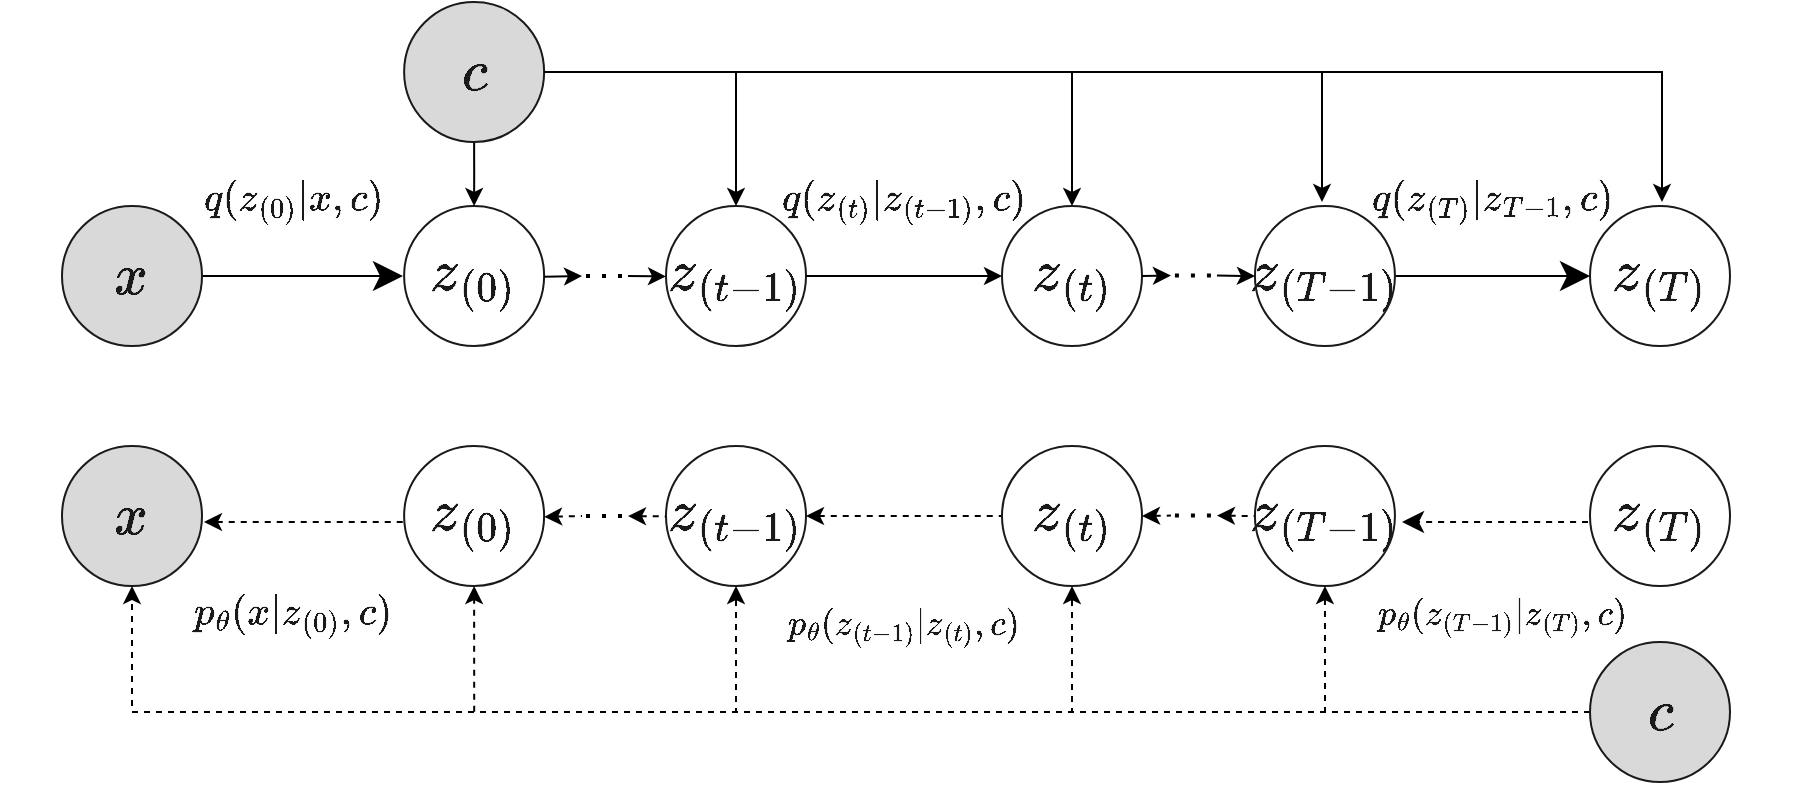 <mxfile version="22.0.4" type="github">
  <diagram id="a45cf8ec-cd66-6f27-3ac3-be6e809c9e4a" name="Page-1">
    <mxGraphModel dx="1235" dy="1869" grid="1" gridSize="10" guides="1" tooltips="1" connect="1" arrows="1" fold="1" page="1" pageScale="1" pageWidth="827" pageHeight="1169" background="none" math="1" shadow="0">
      <root>
        <mxCell id="0" />
        <mxCell id="1" parent="0" />
        <mxCell id="-l9Mk85zTir52LxoKMyz-21" value="" style="ellipse;whiteSpace=wrap;html=1;aspect=fixed;fontSize=72;fontColor=#1A1A1A;" parent="1" vertex="1">
          <mxGeometry height="2.75" as="geometry" />
        </mxCell>
        <mxCell id="yYQM654mNQ_PplyAX5R--28" style="edgeStyle=orthogonalEdgeStyle;rounded=1;jumpSize=16;orthogonalLoop=1;jettySize=auto;html=1;fontSize=20;fontColor=#3399FF;startArrow=none;startFill=0;endArrow=none;endFill=0;startSize=17;endSize=12;" parent="1" source="yYQM654mNQ_PplyAX5R--29" edge="1">
          <mxGeometry relative="1" as="geometry">
            <mxPoint x="100.47" y="77.0" as="targetPoint" />
          </mxGeometry>
        </mxCell>
        <mxCell id="yYQM654mNQ_PplyAX5R--29" value="&lt;font style=&quot;font-size: 25px;&quot;&gt;$$x$$&lt;/font&gt;" style="ellipse;whiteSpace=wrap;html=1;aspect=fixed;strokeColor=#1A1A1A;fontSize=9;fontColor=#1A1A1A;fillColor=#D9D9D9;gradientColor=none;" parent="1" vertex="1">
          <mxGeometry x="30" y="42.0" width="70" height="70" as="geometry" />
        </mxCell>
        <mxCell id="yYQM654mNQ_PplyAX5R--31" value="&lt;font style=&quot;font-size: 25px;&quot;&gt;$$z_{(0)}$$&lt;/font&gt;" style="ellipse;whiteSpace=wrap;html=1;aspect=fixed;strokeColor=#1A1A1A;fontSize=9;fontColor=#1A1A1A;fillColor=#FFFFFF;" parent="1" vertex="1">
          <mxGeometry x="201.06" y="42.0" width="70" height="70" as="geometry" />
        </mxCell>
        <mxCell id="yYQM654mNQ_PplyAX5R--32" value="" style="endArrow=classic;html=1;rounded=1;fontSize=25;fontColor=#1A1A1A;startSize=17;endSize=12;jumpSize=16;" parent="1" edge="1">
          <mxGeometry width="50" height="50" relative="1" as="geometry">
            <mxPoint x="100.41" y="77.0" as="sourcePoint" />
            <mxPoint x="200.47" y="77.0" as="targetPoint" />
          </mxGeometry>
        </mxCell>
        <mxCell id="yYQM654mNQ_PplyAX5R--33" value="&lt;font style=&quot;font-size: 17px;&quot;&gt;$$q(z_{(0)}|x,c)$$&lt;/font&gt;" style="text;html=1;align=center;verticalAlign=middle;resizable=0;points=[];autosize=1;strokeColor=none;fillColor=none;fontSize=25;fontColor=#1A1A1A;" parent="1" vertex="1">
          <mxGeometry x="65.0" y="20.0" width="160" height="40" as="geometry" />
        </mxCell>
        <mxCell id="yYQM654mNQ_PplyAX5R--34" value="&lt;font style=&quot;font-size: 25px;&quot;&gt;$$z_{(T)}$$&lt;/font&gt;" style="ellipse;whiteSpace=wrap;html=1;aspect=fixed;strokeColor=#1A1A1A;fontSize=9;fontColor=#1A1A1A;fillColor=#FFFFFF;" parent="1" vertex="1">
          <mxGeometry x="794.0" y="42.0" width="70" height="70" as="geometry" />
        </mxCell>
        <mxCell id="yYQM654mNQ_PplyAX5R--35" style="edgeStyle=orthogonalEdgeStyle;rounded=1;jumpSize=16;orthogonalLoop=1;jettySize=auto;html=1;entryX=0;entryY=0.5;entryDx=0;entryDy=0;fontSize=20;fontColor=#000000;startArrow=none;startFill=0;endArrow=classic;endFill=1;startSize=17;endSize=12;" parent="1" source="yYQM654mNQ_PplyAX5R--36" target="yYQM654mNQ_PplyAX5R--34" edge="1">
          <mxGeometry relative="1" as="geometry" />
        </mxCell>
        <mxCell id="yYQM654mNQ_PplyAX5R--36" value="&lt;font style=&quot;font-size: 25px;&quot;&gt;$$z_{(T-1)}$$&lt;/font&gt;" style="ellipse;whiteSpace=wrap;html=1;aspect=fixed;strokeColor=#1A1A1A;fontSize=9;fontColor=#1A1A1A;fillColor=#FFFFFF;" parent="1" vertex="1">
          <mxGeometry x="626.47" y="42.0" width="70" height="70" as="geometry" />
        </mxCell>
        <mxCell id="yYQM654mNQ_PplyAX5R--37" value="&lt;font style=&quot;font-size: 17px;&quot;&gt;$$q(z_{(T)}|z_{T-1},c)$$&lt;/font&gt;" style="text;html=1;align=center;verticalAlign=middle;resizable=0;points=[];autosize=1;strokeColor=none;fillColor=none;fontSize=25;fontColor=#1A1A1A;" parent="1" vertex="1">
          <mxGeometry x="645.0" y="20.0" width="200" height="40" as="geometry" />
        </mxCell>
        <mxCell id="yYQM654mNQ_PplyAX5R--41" value="" style="endArrow=classic;html=1;rounded=0;" parent="1" edge="1">
          <mxGeometry width="50" height="50" relative="1" as="geometry">
            <mxPoint x="271.06" y="77.43" as="sourcePoint" />
            <mxPoint x="290" y="77" as="targetPoint" />
          </mxGeometry>
        </mxCell>
        <mxCell id="yYQM654mNQ_PplyAX5R--42" value="" style="endArrow=none;dashed=1;html=1;dashPattern=1 3;strokeWidth=2;rounded=0;" parent="1" edge="1">
          <mxGeometry width="50" height="50" relative="1" as="geometry">
            <mxPoint x="292" y="76.96" as="sourcePoint" />
            <mxPoint x="312" y="76.96" as="targetPoint" />
          </mxGeometry>
        </mxCell>
        <mxCell id="yYQM654mNQ_PplyAX5R--43" value="&lt;font style=&quot;font-size: 25px;&quot;&gt;$$z_{(t-1)}$$&lt;/font&gt;" style="ellipse;whiteSpace=wrap;html=1;aspect=fixed;strokeColor=#1A1A1A;fontSize=9;fontColor=#1A1A1A;fillColor=#FFFFFF;" parent="1" vertex="1">
          <mxGeometry x="332.0" y="42.0" width="70" height="70" as="geometry" />
        </mxCell>
        <mxCell id="yYQM654mNQ_PplyAX5R--45" value="" style="endArrow=classic;html=1;rounded=0;" parent="1" edge="1">
          <mxGeometry width="50" height="50" relative="1" as="geometry">
            <mxPoint x="313" y="77" as="sourcePoint" />
            <mxPoint x="332" y="77.22" as="targetPoint" />
          </mxGeometry>
        </mxCell>
        <mxCell id="fK4CkYTe5xiVLHBZnpp_-30" style="edgeStyle=orthogonalEdgeStyle;rounded=0;orthogonalLoop=1;jettySize=auto;html=1;entryX=0.5;entryY=0;entryDx=0;entryDy=0;" edge="1" parent="1" source="yYQM654mNQ_PplyAX5R--50" target="yYQM654mNQ_PplyAX5R--31">
          <mxGeometry relative="1" as="geometry" />
        </mxCell>
        <mxCell id="fK4CkYTe5xiVLHBZnpp_-31" style="edgeStyle=orthogonalEdgeStyle;rounded=0;orthogonalLoop=1;jettySize=auto;html=1;" edge="1" parent="1" source="yYQM654mNQ_PplyAX5R--50" target="yYQM654mNQ_PplyAX5R--43">
          <mxGeometry relative="1" as="geometry" />
        </mxCell>
        <mxCell id="fK4CkYTe5xiVLHBZnpp_-32" style="edgeStyle=orthogonalEdgeStyle;rounded=0;orthogonalLoop=1;jettySize=auto;html=1;entryX=0.5;entryY=0;entryDx=0;entryDy=0;" edge="1" parent="1" source="yYQM654mNQ_PplyAX5R--50" target="yYQM654mNQ_PplyAX5R--54">
          <mxGeometry relative="1" as="geometry" />
        </mxCell>
        <mxCell id="yYQM654mNQ_PplyAX5R--50" value="&lt;font style=&quot;font-size: 25px;&quot;&gt;$$c$$&lt;/font&gt;" style="ellipse;whiteSpace=wrap;html=1;aspect=fixed;strokeColor=#1A1A1A;fontSize=9;fontColor=#1A1A1A;fillColor=#D9D9D9;gradientColor=none;" parent="1" vertex="1">
          <mxGeometry x="201.06" y="-60.0" width="70" height="70" as="geometry" />
        </mxCell>
        <mxCell id="yYQM654mNQ_PplyAX5R--51" value="&lt;font style=&quot;font-size: 17px;&quot;&gt;$$q(z_{(t)}|z_{(t-1)},c)$$&lt;/font&gt;" style="text;html=1;align=center;verticalAlign=middle;resizable=0;points=[];autosize=1;strokeColor=none;fillColor=none;fontSize=25;fontColor=#1A1A1A;" parent="1" vertex="1">
          <mxGeometry x="345.0" y="20.0" width="210" height="40" as="geometry" />
        </mxCell>
        <mxCell id="yYQM654mNQ_PplyAX5R--52" value="" style="endArrow=classic;html=1;rounded=0;exitX=1;exitY=0.5;exitDx=0;exitDy=0;" parent="1" source="yYQM654mNQ_PplyAX5R--43" edge="1">
          <mxGeometry width="50" height="50" relative="1" as="geometry">
            <mxPoint x="429.0" y="77.21" as="sourcePoint" />
            <mxPoint x="500" y="77" as="targetPoint" />
          </mxGeometry>
        </mxCell>
        <mxCell id="yYQM654mNQ_PplyAX5R--54" value="&lt;font style=&quot;font-size: 25px;&quot;&gt;$$z_{(t)}$$&lt;/font&gt;" style="ellipse;whiteSpace=wrap;html=1;aspect=fixed;strokeColor=#1A1A1A;fontSize=9;fontColor=#1A1A1A;fillColor=#FFFFFF;" parent="1" vertex="1">
          <mxGeometry x="500.0" y="42.0" width="70" height="70" as="geometry" />
        </mxCell>
        <mxCell id="yYQM654mNQ_PplyAX5R--57" value="" style="endArrow=classic;html=1;rounded=0;exitX=1;exitY=0.5;exitDx=0;exitDy=0;" parent="1" source="yYQM654mNQ_PplyAX5R--54" edge="1">
          <mxGeometry width="50" height="50" relative="1" as="geometry">
            <mxPoint x="565.53" y="77.23" as="sourcePoint" />
            <mxPoint x="584.47" y="76.8" as="targetPoint" />
          </mxGeometry>
        </mxCell>
        <mxCell id="yYQM654mNQ_PplyAX5R--58" value="" style="endArrow=none;dashed=1;html=1;dashPattern=1 3;strokeWidth=2;rounded=0;" parent="1" edge="1">
          <mxGeometry width="50" height="50" relative="1" as="geometry">
            <mxPoint x="586.47" y="76.76" as="sourcePoint" />
            <mxPoint x="606.47" y="76.76" as="targetPoint" />
          </mxGeometry>
        </mxCell>
        <mxCell id="yYQM654mNQ_PplyAX5R--59" value="" style="endArrow=classic;html=1;rounded=0;" parent="1" edge="1">
          <mxGeometry width="50" height="50" relative="1" as="geometry">
            <mxPoint x="607.47" y="76.8" as="sourcePoint" />
            <mxPoint x="626.47" y="77.02" as="targetPoint" />
          </mxGeometry>
        </mxCell>
        <mxCell id="fK4CkYTe5xiVLHBZnpp_-1" value="" style="ellipse;whiteSpace=wrap;html=1;aspect=fixed;fontSize=72;fontColor=#1A1A1A;" vertex="1" parent="1">
          <mxGeometry y="170" height="2.75" as="geometry" />
        </mxCell>
        <mxCell id="fK4CkYTe5xiVLHBZnpp_-3" value="&lt;font style=&quot;font-size: 25px;&quot;&gt;$$x$$&lt;/font&gt;" style="ellipse;whiteSpace=wrap;html=1;aspect=fixed;strokeColor=#1A1A1A;fontSize=9;fontColor=#1A1A1A;fillColor=#D9D9D9;gradientColor=none;" vertex="1" parent="1">
          <mxGeometry x="30" y="162.0" width="70" height="70" as="geometry" />
        </mxCell>
        <mxCell id="fK4CkYTe5xiVLHBZnpp_-4" style="edgeStyle=orthogonalEdgeStyle;rounded=0;orthogonalLoop=1;jettySize=auto;html=1;entryX=0.5;entryY=1;entryDx=0;entryDy=0;dashed=1;" edge="1" parent="1" source="fK4CkYTe5xiVLHBZnpp_-23" target="fK4CkYTe5xiVLHBZnpp_-5">
          <mxGeometry relative="1" as="geometry" />
        </mxCell>
        <mxCell id="fK4CkYTe5xiVLHBZnpp_-5" value="&lt;font style=&quot;font-size: 25px;&quot;&gt;$$z_{(0)}$$&lt;/font&gt;" style="ellipse;whiteSpace=wrap;html=1;aspect=fixed;strokeColor=#1A1A1A;fontSize=9;fontColor=#1A1A1A;fillColor=#FFFFFF;" vertex="1" parent="1">
          <mxGeometry x="201.06" y="162.0" width="70" height="70" as="geometry" />
        </mxCell>
        <mxCell id="fK4CkYTe5xiVLHBZnpp_-6" value="" style="endArrow=none;html=1;rounded=1;fontSize=25;fontColor=#1A1A1A;startSize=6;endSize=6;jumpSize=16;dashed=1;startArrow=classic;startFill=1;endFill=0;" edge="1" parent="1">
          <mxGeometry width="50" height="50" relative="1" as="geometry">
            <mxPoint x="101.0" y="200.0" as="sourcePoint" />
            <mxPoint x="201.06" y="200.0" as="targetPoint" />
          </mxGeometry>
        </mxCell>
        <mxCell id="fK4CkYTe5xiVLHBZnpp_-8" value="&lt;font style=&quot;font-size: 25px;&quot;&gt;$$z_{(T)}$$&lt;/font&gt;" style="ellipse;whiteSpace=wrap;html=1;aspect=fixed;strokeColor=#1A1A1A;fontSize=9;fontColor=#1A1A1A;fillColor=#FFFFFF;" vertex="1" parent="1">
          <mxGeometry x="794.0" y="162.0" width="70" height="70" as="geometry" />
        </mxCell>
        <mxCell id="fK4CkYTe5xiVLHBZnpp_-10" value="&lt;font style=&quot;font-size: 25px;&quot;&gt;$$z_{(T-1)}$$&lt;/font&gt;" style="ellipse;whiteSpace=wrap;html=1;aspect=fixed;strokeColor=#1A1A1A;fontSize=9;fontColor=#1A1A1A;fillColor=#FFFFFF;" vertex="1" parent="1">
          <mxGeometry x="626.47" y="162.0" width="70" height="70" as="geometry" />
        </mxCell>
        <mxCell id="fK4CkYTe5xiVLHBZnpp_-13" value="&lt;font style=&quot;font-size: 15px;&quot;&gt;$$p_\theta(z_{(T-1)}|z_{(T)},c)$$&lt;/font&gt;" style="text;html=1;align=center;verticalAlign=middle;resizable=0;points=[];autosize=1;strokeColor=none;fillColor=none;fontSize=20;fontColor=#1A1A1A;" vertex="1" parent="1">
          <mxGeometry x="630.0" y="227.43" width="240" height="40" as="geometry" />
        </mxCell>
        <mxCell id="fK4CkYTe5xiVLHBZnpp_-14" value="&lt;font style=&quot;font-size: 17px;&quot;&gt;$$p_\theta(x|z_{(0)},c)$$&lt;/font&gt;" style="text;html=1;align=center;verticalAlign=middle;resizable=0;points=[];autosize=1;strokeColor=none;fillColor=none;fontSize=20;fontColor=#1A1A1A;" vertex="1" parent="1">
          <mxGeometry x="40" y="227.43" width="210" height="40" as="geometry" />
        </mxCell>
        <mxCell id="fK4CkYTe5xiVLHBZnpp_-15" value="" style="endArrow=none;html=1;rounded=0;startArrow=classic;startFill=1;endFill=0;dashed=1;" edge="1" parent="1">
          <mxGeometry width="50" height="50" relative="1" as="geometry">
            <mxPoint x="271.06" y="197.43" as="sourcePoint" />
            <mxPoint x="290" y="197" as="targetPoint" />
          </mxGeometry>
        </mxCell>
        <mxCell id="fK4CkYTe5xiVLHBZnpp_-16" value="" style="endArrow=none;dashed=1;html=1;dashPattern=1 3;strokeWidth=2;rounded=0;" edge="1" parent="1">
          <mxGeometry width="50" height="50" relative="1" as="geometry">
            <mxPoint x="292" y="196.96" as="sourcePoint" />
            <mxPoint x="312" y="196.96" as="targetPoint" />
          </mxGeometry>
        </mxCell>
        <mxCell id="fK4CkYTe5xiVLHBZnpp_-17" value="&lt;font style=&quot;font-size: 25px;&quot;&gt;$$z_{(t-1)}$$&lt;/font&gt;" style="ellipse;whiteSpace=wrap;html=1;aspect=fixed;strokeColor=#1A1A1A;fontSize=9;fontColor=#1A1A1A;fillColor=#FFFFFF;" vertex="1" parent="1">
          <mxGeometry x="332.0" y="162.0" width="70" height="70" as="geometry" />
        </mxCell>
        <mxCell id="fK4CkYTe5xiVLHBZnpp_-18" value="" style="endArrow=none;html=1;rounded=0;endFill=0;startArrow=classic;startFill=1;dashed=1;" edge="1" parent="1">
          <mxGeometry width="50" height="50" relative="1" as="geometry">
            <mxPoint x="313" y="197" as="sourcePoint" />
            <mxPoint x="332" y="197.22" as="targetPoint" />
          </mxGeometry>
        </mxCell>
        <mxCell id="fK4CkYTe5xiVLHBZnpp_-19" value="" style="curved=1;endArrow=classic;html=1;rounded=1;fontSize=34;fontColor=#1A1A1A;startSize=16;endSize=8;jumpSize=16;dashed=1;" edge="1" parent="1">
          <mxGeometry width="50" height="50" relative="1" as="geometry">
            <mxPoint x="793" y="200" as="sourcePoint" />
            <mxPoint x="700" y="200" as="targetPoint" />
            <Array as="points" />
          </mxGeometry>
        </mxCell>
        <mxCell id="fK4CkYTe5xiVLHBZnpp_-20" style="edgeStyle=orthogonalEdgeStyle;rounded=0;orthogonalLoop=1;jettySize=auto;html=1;entryX=0.5;entryY=1;entryDx=0;entryDy=0;dashed=1;" edge="1" parent="1" source="fK4CkYTe5xiVLHBZnpp_-23" target="fK4CkYTe5xiVLHBZnpp_-10">
          <mxGeometry relative="1" as="geometry" />
        </mxCell>
        <mxCell id="fK4CkYTe5xiVLHBZnpp_-21" style="edgeStyle=orthogonalEdgeStyle;rounded=0;orthogonalLoop=1;jettySize=auto;html=1;entryX=0.5;entryY=1;entryDx=0;entryDy=0;dashed=1;" edge="1" parent="1" source="fK4CkYTe5xiVLHBZnpp_-23" target="fK4CkYTe5xiVLHBZnpp_-26">
          <mxGeometry relative="1" as="geometry" />
        </mxCell>
        <mxCell id="fK4CkYTe5xiVLHBZnpp_-22" style="edgeStyle=orthogonalEdgeStyle;rounded=0;orthogonalLoop=1;jettySize=auto;html=1;entryX=0.5;entryY=1;entryDx=0;entryDy=0;dashed=1;" edge="1" parent="1" source="fK4CkYTe5xiVLHBZnpp_-23" target="fK4CkYTe5xiVLHBZnpp_-17">
          <mxGeometry relative="1" as="geometry" />
        </mxCell>
        <mxCell id="fK4CkYTe5xiVLHBZnpp_-39" style="edgeStyle=orthogonalEdgeStyle;rounded=0;orthogonalLoop=1;jettySize=auto;html=1;dashed=1;" edge="1" parent="1" source="fK4CkYTe5xiVLHBZnpp_-23" target="fK4CkYTe5xiVLHBZnpp_-3">
          <mxGeometry relative="1" as="geometry" />
        </mxCell>
        <mxCell id="fK4CkYTe5xiVLHBZnpp_-23" value="&lt;font style=&quot;font-size: 25px;&quot;&gt;$$c$$&lt;/font&gt;" style="ellipse;whiteSpace=wrap;html=1;aspect=fixed;strokeColor=#1A1A1A;fontSize=9;fontColor=#1A1A1A;fillColor=#D9D9D9;gradientColor=none;" vertex="1" parent="1">
          <mxGeometry x="794.0" y="260.0" width="70" height="70" as="geometry" />
        </mxCell>
        <mxCell id="fK4CkYTe5xiVLHBZnpp_-25" value="" style="endArrow=none;html=1;rounded=0;exitX=1;exitY=0.5;exitDx=0;exitDy=0;dashed=1;startArrow=classic;startFill=1;endFill=0;" edge="1" parent="1" source="fK4CkYTe5xiVLHBZnpp_-17">
          <mxGeometry width="50" height="50" relative="1" as="geometry">
            <mxPoint x="429.0" y="197.21" as="sourcePoint" />
            <mxPoint x="500" y="197" as="targetPoint" />
          </mxGeometry>
        </mxCell>
        <mxCell id="fK4CkYTe5xiVLHBZnpp_-26" value="&lt;font style=&quot;font-size: 25px;&quot;&gt;$$z_{(t)}$$&lt;/font&gt;" style="ellipse;whiteSpace=wrap;html=1;aspect=fixed;strokeColor=#1A1A1A;fontSize=9;fontColor=#1A1A1A;fillColor=#FFFFFF;" vertex="1" parent="1">
          <mxGeometry x="500.0" y="162.0" width="70" height="70" as="geometry" />
        </mxCell>
        <mxCell id="fK4CkYTe5xiVLHBZnpp_-27" value="" style="endArrow=none;html=1;rounded=0;exitX=1;exitY=0.5;exitDx=0;exitDy=0;startArrow=classic;startFill=1;endFill=0;dashed=1;" edge="1" parent="1" source="fK4CkYTe5xiVLHBZnpp_-26">
          <mxGeometry width="50" height="50" relative="1" as="geometry">
            <mxPoint x="565.53" y="197.23" as="sourcePoint" />
            <mxPoint x="584.47" y="196.8" as="targetPoint" />
          </mxGeometry>
        </mxCell>
        <mxCell id="fK4CkYTe5xiVLHBZnpp_-28" value="" style="endArrow=none;dashed=1;html=1;dashPattern=1 3;strokeWidth=2;rounded=0;" edge="1" parent="1">
          <mxGeometry width="50" height="50" relative="1" as="geometry">
            <mxPoint x="586.47" y="196.76" as="sourcePoint" />
            <mxPoint x="606.47" y="196.76" as="targetPoint" />
          </mxGeometry>
        </mxCell>
        <mxCell id="fK4CkYTe5xiVLHBZnpp_-29" value="" style="endArrow=none;html=1;rounded=0;startArrow=classic;startFill=1;endFill=0;dashed=1;" edge="1" parent="1">
          <mxGeometry width="50" height="50" relative="1" as="geometry">
            <mxPoint x="607.47" y="196.8" as="sourcePoint" />
            <mxPoint x="626.47" y="197.02" as="targetPoint" />
          </mxGeometry>
        </mxCell>
        <mxCell id="fK4CkYTe5xiVLHBZnpp_-33" style="edgeStyle=orthogonalEdgeStyle;rounded=0;orthogonalLoop=1;jettySize=auto;html=1;entryX=0.075;entryY=0.5;entryDx=0;entryDy=0;entryPerimeter=0;" edge="1" parent="1" source="yYQM654mNQ_PplyAX5R--50" target="yYQM654mNQ_PplyAX5R--37">
          <mxGeometry relative="1" as="geometry" />
        </mxCell>
        <mxCell id="fK4CkYTe5xiVLHBZnpp_-34" style="edgeStyle=orthogonalEdgeStyle;rounded=0;orthogonalLoop=1;jettySize=auto;html=1;entryX=0.925;entryY=0.5;entryDx=0;entryDy=0;entryPerimeter=0;" edge="1" parent="1" source="yYQM654mNQ_PplyAX5R--50" target="yYQM654mNQ_PplyAX5R--37">
          <mxGeometry relative="1" as="geometry" />
        </mxCell>
        <mxCell id="fK4CkYTe5xiVLHBZnpp_-37" value="&lt;font style=&quot;font-size: 15px;&quot;&gt;$$p_\theta(z_{(t-1)}|z_{(t)},c)$$&lt;/font&gt;" style="text;html=1;align=center;verticalAlign=middle;resizable=0;points=[];autosize=1;strokeColor=none;fillColor=none;fontSize=20;fontColor=#1A1A1A;" vertex="1" parent="1">
          <mxGeometry x="335.0" y="232.0" width="230" height="40" as="geometry" />
        </mxCell>
      </root>
    </mxGraphModel>
  </diagram>
</mxfile>

